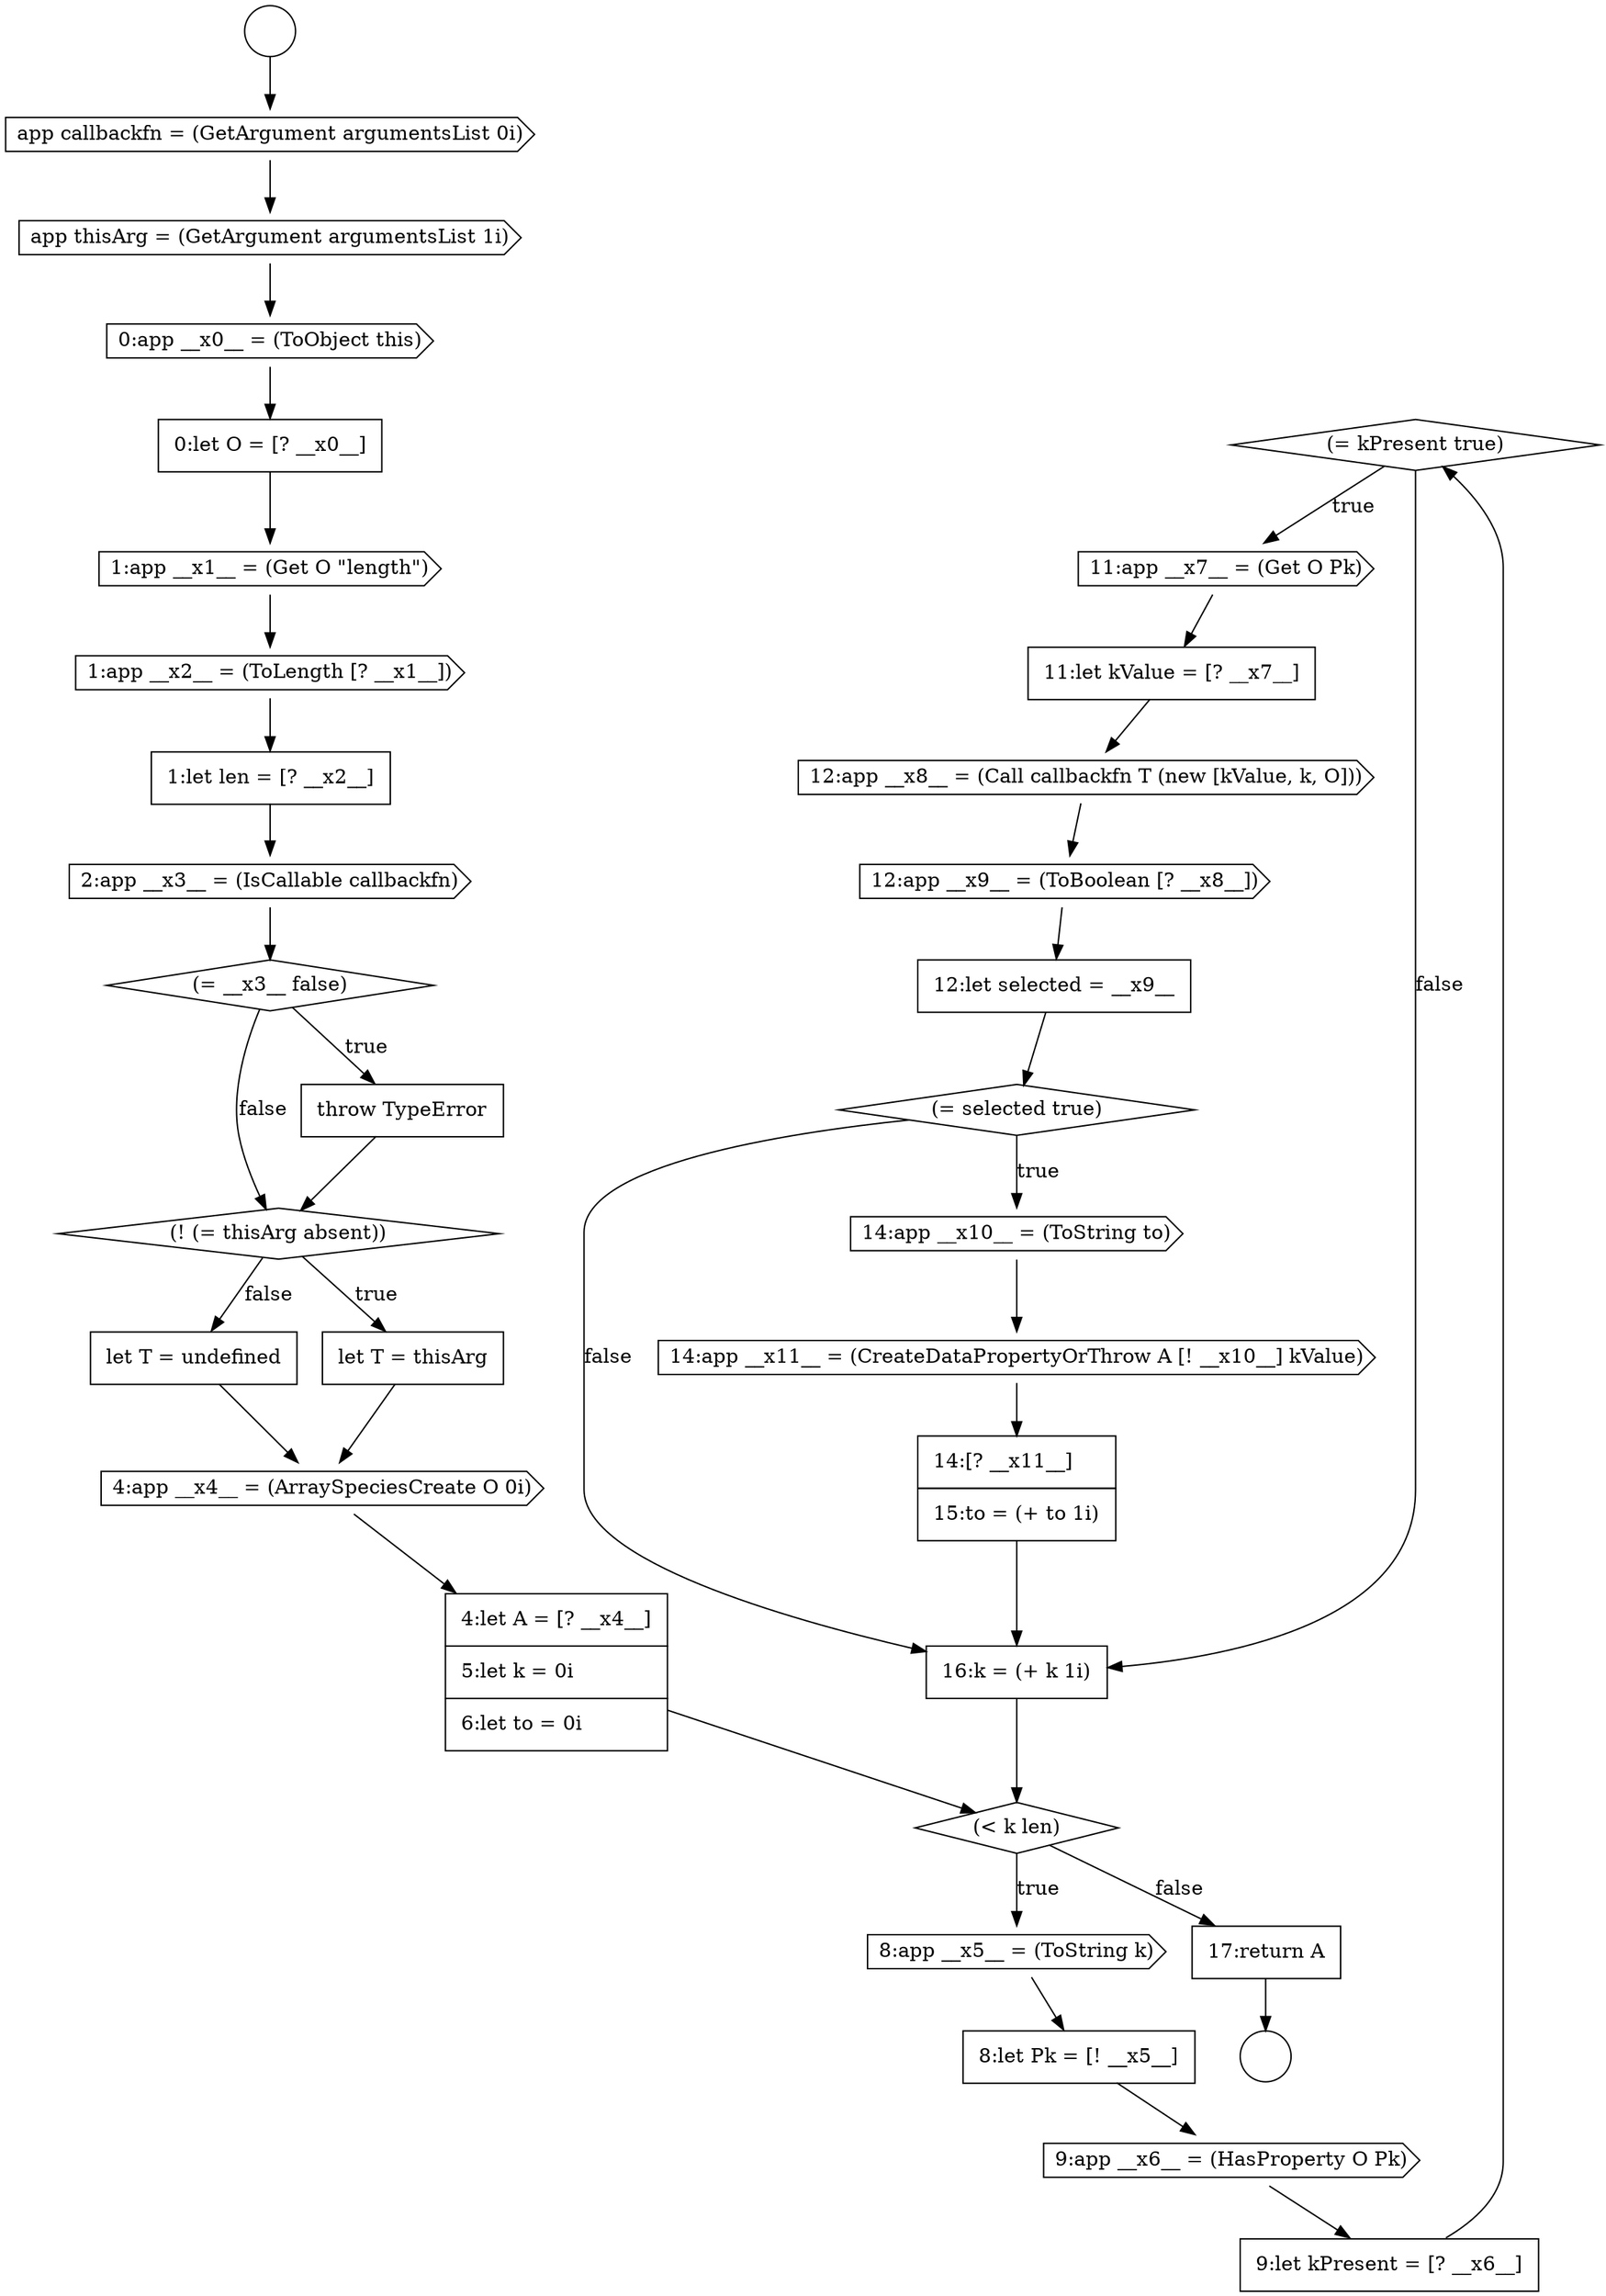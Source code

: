digraph {
  node13740 [shape=diamond, label=<<font color="black">(= kPresent true)</font>> color="black" fillcolor="white" style=filled]
  node13751 [shape=none, margin=0, label=<<font color="black">
    <table border="0" cellborder="1" cellspacing="0" cellpadding="10">
      <tr><td align="left">17:return A</td></tr>
    </table>
  </font>> color="black" fillcolor="white" style=filled]
  node13732 [shape=none, margin=0, label=<<font color="black">
    <table border="0" cellborder="1" cellspacing="0" cellpadding="10">
      <tr><td align="left">let T = undefined</td></tr>
    </table>
  </font>> color="black" fillcolor="white" style=filled]
  node13744 [shape=cds, label=<<font color="black">12:app __x9__ = (ToBoolean [? __x8__])</font>> color="black" fillcolor="white" style=filled]
  node13746 [shape=diamond, label=<<font color="black">(= selected true)</font>> color="black" fillcolor="white" style=filled]
  node13741 [shape=cds, label=<<font color="black">11:app __x7__ = (Get O Pk)</font>> color="black" fillcolor="white" style=filled]
  node13726 [shape=none, margin=0, label=<<font color="black">
    <table border="0" cellborder="1" cellspacing="0" cellpadding="10">
      <tr><td align="left">1:let len = [? __x2__]</td></tr>
    </table>
  </font>> color="black" fillcolor="white" style=filled]
  node13745 [shape=none, margin=0, label=<<font color="black">
    <table border="0" cellborder="1" cellspacing="0" cellpadding="10">
      <tr><td align="left">12:let selected = __x9__</td></tr>
    </table>
  </font>> color="black" fillcolor="white" style=filled]
  node13730 [shape=diamond, label=<<font color="black">(! (= thisArg absent))</font>> color="black" fillcolor="white" style=filled]
  node13749 [shape=none, margin=0, label=<<font color="black">
    <table border="0" cellborder="1" cellspacing="0" cellpadding="10">
      <tr><td align="left">14:[? __x11__]</td></tr>
      <tr><td align="left">15:to = (+ to 1i)</td></tr>
    </table>
  </font>> color="black" fillcolor="white" style=filled]
  node13734 [shape=none, margin=0, label=<<font color="black">
    <table border="0" cellborder="1" cellspacing="0" cellpadding="10">
      <tr><td align="left">4:let A = [? __x4__]</td></tr>
      <tr><td align="left">5:let k = 0i</td></tr>
      <tr><td align="left">6:let to = 0i</td></tr>
    </table>
  </font>> color="black" fillcolor="white" style=filled]
  node13742 [shape=none, margin=0, label=<<font color="black">
    <table border="0" cellborder="1" cellspacing="0" cellpadding="10">
      <tr><td align="left">11:let kValue = [? __x7__]</td></tr>
    </table>
  </font>> color="black" fillcolor="white" style=filled]
  node13739 [shape=none, margin=0, label=<<font color="black">
    <table border="0" cellborder="1" cellspacing="0" cellpadding="10">
      <tr><td align="left">9:let kPresent = [? __x6__]</td></tr>
    </table>
  </font>> color="black" fillcolor="white" style=filled]
  node13748 [shape=cds, label=<<font color="black">14:app __x11__ = (CreateDataPropertyOrThrow A [! __x10__] kValue)</font>> color="black" fillcolor="white" style=filled]
  node13738 [shape=cds, label=<<font color="black">9:app __x6__ = (HasProperty O Pk)</font>> color="black" fillcolor="white" style=filled]
  node13743 [shape=cds, label=<<font color="black">12:app __x8__ = (Call callbackfn T (new [kValue, k, O]))</font>> color="black" fillcolor="white" style=filled]
  node13736 [shape=cds, label=<<font color="black">8:app __x5__ = (ToString k)</font>> color="black" fillcolor="white" style=filled]
  node13722 [shape=cds, label=<<font color="black">0:app __x0__ = (ToObject this)</font>> color="black" fillcolor="white" style=filled]
  node13747 [shape=cds, label=<<font color="black">14:app __x10__ = (ToString to)</font>> color="black" fillcolor="white" style=filled]
  node13719 [shape=circle label=" " color="black" fillcolor="white" style=filled]
  node13725 [shape=cds, label=<<font color="black">1:app __x2__ = (ToLength [? __x1__])</font>> color="black" fillcolor="white" style=filled]
  node13750 [shape=none, margin=0, label=<<font color="black">
    <table border="0" cellborder="1" cellspacing="0" cellpadding="10">
      <tr><td align="left">16:k = (+ k 1i)</td></tr>
    </table>
  </font>> color="black" fillcolor="white" style=filled]
  node13735 [shape=diamond, label=<<font color="black">(&lt; k len)</font>> color="black" fillcolor="white" style=filled]
  node13718 [shape=circle label=" " color="black" fillcolor="white" style=filled]
  node13731 [shape=none, margin=0, label=<<font color="black">
    <table border="0" cellborder="1" cellspacing="0" cellpadding="10">
      <tr><td align="left">let T = thisArg</td></tr>
    </table>
  </font>> color="black" fillcolor="white" style=filled]
  node13727 [shape=cds, label=<<font color="black">2:app __x3__ = (IsCallable callbackfn)</font>> color="black" fillcolor="white" style=filled]
  node13737 [shape=none, margin=0, label=<<font color="black">
    <table border="0" cellborder="1" cellspacing="0" cellpadding="10">
      <tr><td align="left">8:let Pk = [! __x5__]</td></tr>
    </table>
  </font>> color="black" fillcolor="white" style=filled]
  node13729 [shape=none, margin=0, label=<<font color="black">
    <table border="0" cellborder="1" cellspacing="0" cellpadding="10">
      <tr><td align="left">throw TypeError</td></tr>
    </table>
  </font>> color="black" fillcolor="white" style=filled]
  node13724 [shape=cds, label=<<font color="black">1:app __x1__ = (Get O &quot;length&quot;)</font>> color="black" fillcolor="white" style=filled]
  node13721 [shape=cds, label=<<font color="black">app thisArg = (GetArgument argumentsList 1i)</font>> color="black" fillcolor="white" style=filled]
  node13733 [shape=cds, label=<<font color="black">4:app __x4__ = (ArraySpeciesCreate O 0i)</font>> color="black" fillcolor="white" style=filled]
  node13728 [shape=diamond, label=<<font color="black">(= __x3__ false)</font>> color="black" fillcolor="white" style=filled]
  node13720 [shape=cds, label=<<font color="black">app callbackfn = (GetArgument argumentsList 0i)</font>> color="black" fillcolor="white" style=filled]
  node13723 [shape=none, margin=0, label=<<font color="black">
    <table border="0" cellborder="1" cellspacing="0" cellpadding="10">
      <tr><td align="left">0:let O = [? __x0__]</td></tr>
    </table>
  </font>> color="black" fillcolor="white" style=filled]
  node13718 -> node13720 [ color="black"]
  node13749 -> node13750 [ color="black"]
  node13740 -> node13741 [label=<<font color="black">true</font>> color="black"]
  node13740 -> node13750 [label=<<font color="black">false</font>> color="black"]
  node13746 -> node13747 [label=<<font color="black">true</font>> color="black"]
  node13746 -> node13750 [label=<<font color="black">false</font>> color="black"]
  node13729 -> node13730 [ color="black"]
  node13735 -> node13736 [label=<<font color="black">true</font>> color="black"]
  node13735 -> node13751 [label=<<font color="black">false</font>> color="black"]
  node13750 -> node13735 [ color="black"]
  node13720 -> node13721 [ color="black"]
  node13751 -> node13719 [ color="black"]
  node13728 -> node13729 [label=<<font color="black">true</font>> color="black"]
  node13728 -> node13730 [label=<<font color="black">false</font>> color="black"]
  node13739 -> node13740 [ color="black"]
  node13738 -> node13739 [ color="black"]
  node13733 -> node13734 [ color="black"]
  node13742 -> node13743 [ color="black"]
  node13730 -> node13731 [label=<<font color="black">true</font>> color="black"]
  node13730 -> node13732 [label=<<font color="black">false</font>> color="black"]
  node13722 -> node13723 [ color="black"]
  node13737 -> node13738 [ color="black"]
  node13727 -> node13728 [ color="black"]
  node13734 -> node13735 [ color="black"]
  node13726 -> node13727 [ color="black"]
  node13747 -> node13748 [ color="black"]
  node13744 -> node13745 [ color="black"]
  node13731 -> node13733 [ color="black"]
  node13748 -> node13749 [ color="black"]
  node13721 -> node13722 [ color="black"]
  node13723 -> node13724 [ color="black"]
  node13741 -> node13742 [ color="black"]
  node13725 -> node13726 [ color="black"]
  node13732 -> node13733 [ color="black"]
  node13736 -> node13737 [ color="black"]
  node13743 -> node13744 [ color="black"]
  node13724 -> node13725 [ color="black"]
  node13745 -> node13746 [ color="black"]
}
